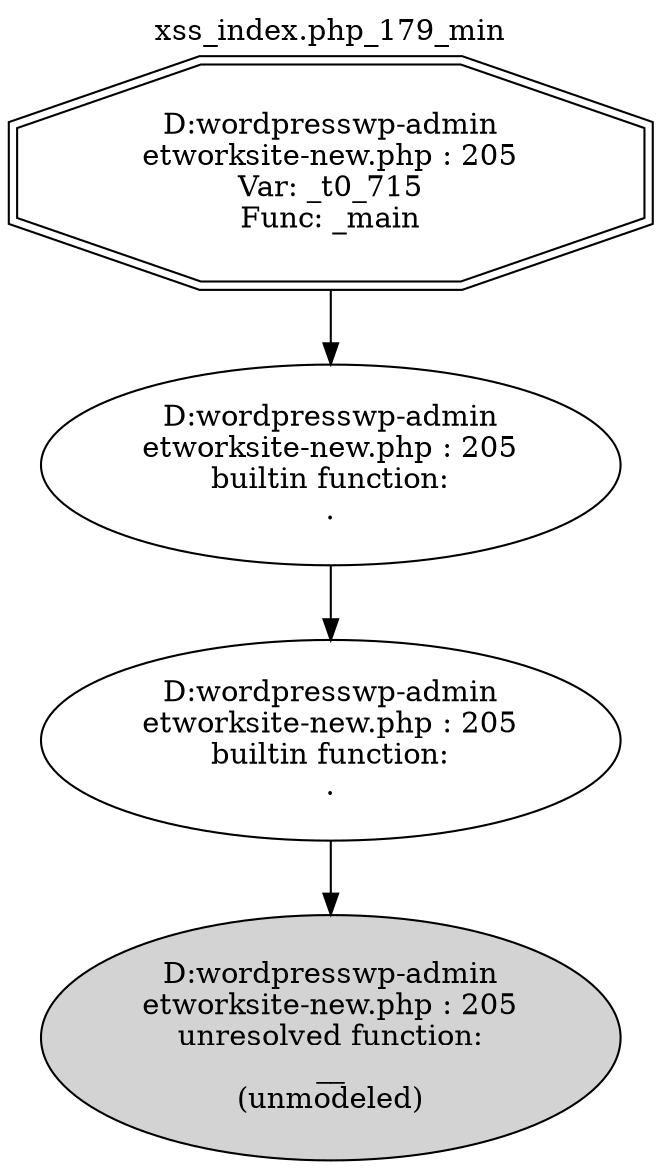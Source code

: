 digraph cfg {
  label="xss_index.php_179_min";
  labelloc=t;
  n1 [shape=doubleoctagon, label="D:\wordpress\wp-admin\network\site-new.php : 205\nVar: _t0_715\nFunc: _main\n"];
  n2 [shape=ellipse, label="D:\wordpress\wp-admin\network\site-new.php : 205\nbuiltin function:\n.\n"];
  n3 [shape=ellipse, label="D:\wordpress\wp-admin\network\site-new.php : 205\nbuiltin function:\n.\n"];
  n4 [shape=ellipse, label="D:\wordpress\wp-admin\network\site-new.php : 205\nunresolved function:\n__\n(unmodeled)\n",style=filled];
  n1 -> n2;
  n2 -> n3;
  n3 -> n4;
}
